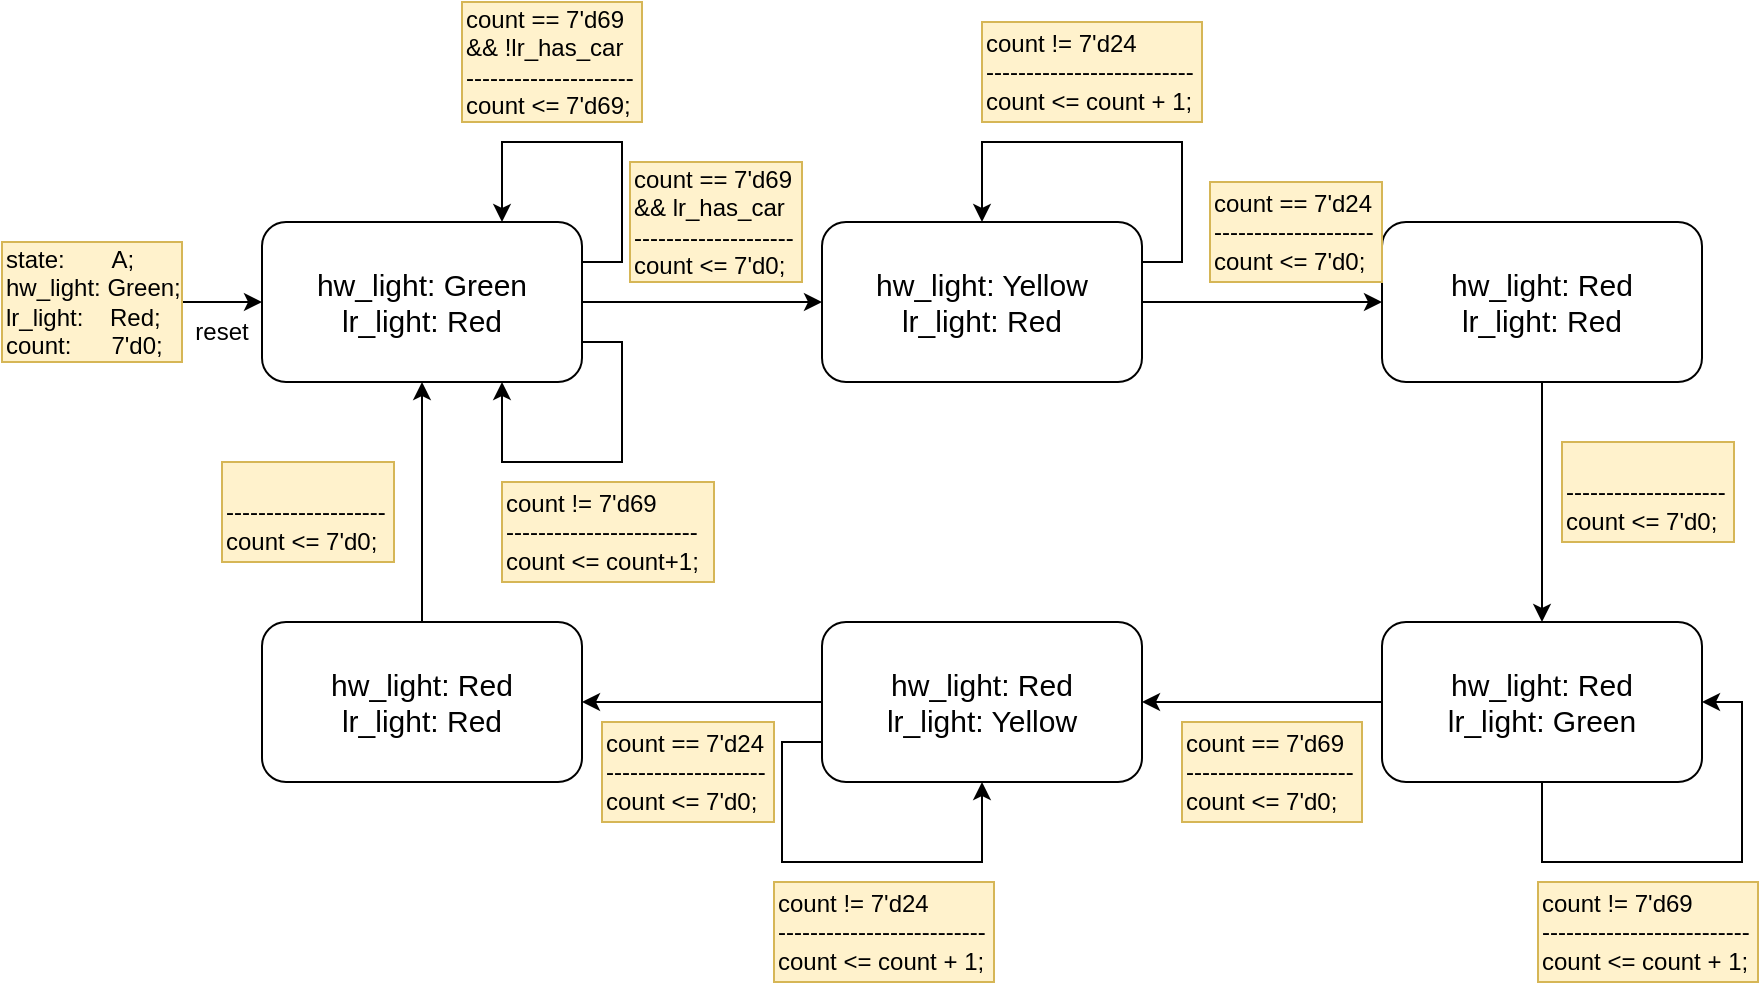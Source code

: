 <mxfile version="22.1.2" type="device">
  <diagram name="第 1 页" id="sjo1OVe89GbtLrY6qROT">
    <mxGraphModel dx="3827" dy="1774" grid="1" gridSize="10" guides="1" tooltips="1" connect="1" arrows="1" fold="1" page="1" pageScale="1" pageWidth="827" pageHeight="1169" math="0" shadow="0">
      <root>
        <mxCell id="0" />
        <mxCell id="1" parent="0" />
        <mxCell id="a-8Mt1wy_MiqerJpFRAE-1" value="" style="group" vertex="1" connectable="0" parent="1">
          <mxGeometry x="-10" y="50" width="878" height="490" as="geometry" />
        </mxCell>
        <mxCell id="8g6e14rjjNuszMgN_Tb9-23" style="edgeStyle=orthogonalEdgeStyle;rounded=0;orthogonalLoop=1;jettySize=auto;html=1;exitX=0;exitY=0.5;exitDx=0;exitDy=0;endArrow=none;endFill=0;startArrow=classic;startFill=1;" parent="a-8Mt1wy_MiqerJpFRAE-1" source="8g6e14rjjNuszMgN_Tb9-1" edge="1">
          <mxGeometry relative="1" as="geometry">
            <mxPoint x="90" y="150" as="targetPoint" />
          </mxGeometry>
        </mxCell>
        <mxCell id="8g6e14rjjNuszMgN_Tb9-1" value="&lt;font style=&quot;font-size: 15px;&quot;&gt;hw_light: Green&lt;br&gt;lr_light: Red&lt;br&gt;&lt;/font&gt;" style="rounded=1;whiteSpace=wrap;html=1;container=0;" parent="a-8Mt1wy_MiqerJpFRAE-1" vertex="1">
          <mxGeometry x="130" y="110" width="160" height="80" as="geometry" />
        </mxCell>
        <mxCell id="8g6e14rjjNuszMgN_Tb9-2" value="&lt;font style=&quot;font-size: 15px;&quot;&gt;hw_light: Yellow&lt;br style=&quot;border-color: var(--border-color);&quot;&gt;lr_light: Red&lt;/font&gt;" style="rounded=1;whiteSpace=wrap;html=1;container=0;" parent="a-8Mt1wy_MiqerJpFRAE-1" vertex="1">
          <mxGeometry x="410" y="110" width="160" height="80" as="geometry" />
        </mxCell>
        <mxCell id="8g6e14rjjNuszMgN_Tb9-3" value="&lt;font style=&quot;font-size: 15px;&quot;&gt;hw_light: Red&lt;br style=&quot;border-color: var(--border-color);&quot;&gt;lr_light: Red&lt;/font&gt;" style="rounded=1;whiteSpace=wrap;html=1;container=0;" parent="a-8Mt1wy_MiqerJpFRAE-1" vertex="1">
          <mxGeometry x="690" y="110" width="160" height="80" as="geometry" />
        </mxCell>
        <mxCell id="8g6e14rjjNuszMgN_Tb9-4" value="&lt;font style=&quot;font-size: 15px;&quot;&gt;hw_light: Red&lt;br style=&quot;border-color: var(--border-color);&quot;&gt;lr_light: Green&lt;/font&gt;" style="rounded=1;whiteSpace=wrap;html=1;container=0;" parent="a-8Mt1wy_MiqerJpFRAE-1" vertex="1">
          <mxGeometry x="690" y="310" width="160" height="80" as="geometry" />
        </mxCell>
        <mxCell id="8g6e14rjjNuszMgN_Tb9-7" style="edgeStyle=orthogonalEdgeStyle;rounded=0;orthogonalLoop=1;jettySize=auto;html=1;exitX=1;exitY=0.5;exitDx=0;exitDy=0;entryX=0;entryY=0.5;entryDx=0;entryDy=0;" parent="a-8Mt1wy_MiqerJpFRAE-1" source="8g6e14rjjNuszMgN_Tb9-1" target="8g6e14rjjNuszMgN_Tb9-2" edge="1">
          <mxGeometry relative="1" as="geometry" />
        </mxCell>
        <mxCell id="8g6e14rjjNuszMgN_Tb9-5" value="&lt;font style=&quot;font-size: 15px;&quot;&gt;hw_light: Red&lt;br style=&quot;border-color: var(--border-color);&quot;&gt;lr_light: Yellow&lt;/font&gt;" style="rounded=1;whiteSpace=wrap;html=1;container=0;" parent="a-8Mt1wy_MiqerJpFRAE-1" vertex="1">
          <mxGeometry x="410" y="310" width="160" height="80" as="geometry" />
        </mxCell>
        <mxCell id="8g6e14rjjNuszMgN_Tb9-8" style="edgeStyle=orthogonalEdgeStyle;rounded=0;orthogonalLoop=1;jettySize=auto;html=1;exitX=1;exitY=0.5;exitDx=0;exitDy=0;entryX=0;entryY=0.5;entryDx=0;entryDy=0;" parent="a-8Mt1wy_MiqerJpFRAE-1" source="8g6e14rjjNuszMgN_Tb9-2" target="8g6e14rjjNuszMgN_Tb9-3" edge="1">
          <mxGeometry relative="1" as="geometry" />
        </mxCell>
        <mxCell id="8g6e14rjjNuszMgN_Tb9-12" style="edgeStyle=orthogonalEdgeStyle;rounded=0;orthogonalLoop=1;jettySize=auto;html=1;exitX=0.5;exitY=0;exitDx=0;exitDy=0;entryX=0.5;entryY=1;entryDx=0;entryDy=0;" parent="a-8Mt1wy_MiqerJpFRAE-1" source="8g6e14rjjNuszMgN_Tb9-6" target="8g6e14rjjNuszMgN_Tb9-1" edge="1">
          <mxGeometry relative="1" as="geometry" />
        </mxCell>
        <mxCell id="8g6e14rjjNuszMgN_Tb9-6" value="&lt;font style=&quot;font-size: 15px;&quot;&gt;hw_light: Red&lt;br style=&quot;border-color: var(--border-color);&quot;&gt;lr_light: Red&lt;/font&gt;" style="rounded=1;whiteSpace=wrap;html=1;container=0;" parent="a-8Mt1wy_MiqerJpFRAE-1" vertex="1">
          <mxGeometry x="130" y="310" width="160" height="80" as="geometry" />
        </mxCell>
        <mxCell id="8g6e14rjjNuszMgN_Tb9-14" style="edgeStyle=orthogonalEdgeStyle;rounded=0;orthogonalLoop=1;jettySize=auto;html=1;exitX=1;exitY=0.25;exitDx=0;exitDy=0;entryX=0.75;entryY=0;entryDx=0;entryDy=0;" parent="a-8Mt1wy_MiqerJpFRAE-1" source="8g6e14rjjNuszMgN_Tb9-1" target="8g6e14rjjNuszMgN_Tb9-1" edge="1">
          <mxGeometry relative="1" as="geometry">
            <Array as="points">
              <mxPoint x="310" y="130" />
              <mxPoint x="310" y="70" />
              <mxPoint x="250" y="70" />
            </Array>
          </mxGeometry>
        </mxCell>
        <mxCell id="8g6e14rjjNuszMgN_Tb9-9" style="edgeStyle=orthogonalEdgeStyle;rounded=0;orthogonalLoop=1;jettySize=auto;html=1;exitX=0.5;exitY=1;exitDx=0;exitDy=0;entryX=0.5;entryY=0;entryDx=0;entryDy=0;" parent="a-8Mt1wy_MiqerJpFRAE-1" source="8g6e14rjjNuszMgN_Tb9-3" target="8g6e14rjjNuszMgN_Tb9-4" edge="1">
          <mxGeometry relative="1" as="geometry" />
        </mxCell>
        <mxCell id="8g6e14rjjNuszMgN_Tb9-15" style="edgeStyle=orthogonalEdgeStyle;rounded=0;orthogonalLoop=1;jettySize=auto;html=1;exitX=1;exitY=0.75;exitDx=0;exitDy=0;entryX=0.75;entryY=1;entryDx=0;entryDy=0;" parent="a-8Mt1wy_MiqerJpFRAE-1" source="8g6e14rjjNuszMgN_Tb9-1" target="8g6e14rjjNuszMgN_Tb9-1" edge="1">
          <mxGeometry relative="1" as="geometry">
            <Array as="points">
              <mxPoint x="310" y="170" />
              <mxPoint x="310" y="230" />
              <mxPoint x="250" y="230" />
            </Array>
          </mxGeometry>
        </mxCell>
        <mxCell id="8g6e14rjjNuszMgN_Tb9-16" style="edgeStyle=orthogonalEdgeStyle;rounded=0;orthogonalLoop=1;jettySize=auto;html=1;exitX=1;exitY=0.25;exitDx=0;exitDy=0;entryX=0.5;entryY=0;entryDx=0;entryDy=0;" parent="a-8Mt1wy_MiqerJpFRAE-1" source="8g6e14rjjNuszMgN_Tb9-2" target="8g6e14rjjNuszMgN_Tb9-2" edge="1">
          <mxGeometry relative="1" as="geometry">
            <Array as="points">
              <mxPoint x="590" y="130" />
              <mxPoint x="590" y="70" />
              <mxPoint x="490" y="70" />
            </Array>
          </mxGeometry>
        </mxCell>
        <mxCell id="8g6e14rjjNuszMgN_Tb9-10" style="edgeStyle=orthogonalEdgeStyle;rounded=0;orthogonalLoop=1;jettySize=auto;html=1;exitX=0;exitY=0.5;exitDx=0;exitDy=0;entryX=1;entryY=0.5;entryDx=0;entryDy=0;" parent="a-8Mt1wy_MiqerJpFRAE-1" source="8g6e14rjjNuszMgN_Tb9-4" target="8g6e14rjjNuszMgN_Tb9-5" edge="1">
          <mxGeometry relative="1" as="geometry" />
        </mxCell>
        <mxCell id="8g6e14rjjNuszMgN_Tb9-17" style="edgeStyle=orthogonalEdgeStyle;rounded=0;orthogonalLoop=1;jettySize=auto;html=1;exitX=0.5;exitY=1;exitDx=0;exitDy=0;entryX=1;entryY=0.5;entryDx=0;entryDy=0;" parent="a-8Mt1wy_MiqerJpFRAE-1" source="8g6e14rjjNuszMgN_Tb9-4" target="8g6e14rjjNuszMgN_Tb9-4" edge="1">
          <mxGeometry relative="1" as="geometry">
            <Array as="points">
              <mxPoint x="770" y="430" />
              <mxPoint x="870" y="430" />
              <mxPoint x="870" y="350" />
            </Array>
          </mxGeometry>
        </mxCell>
        <mxCell id="8g6e14rjjNuszMgN_Tb9-11" style="edgeStyle=orthogonalEdgeStyle;rounded=0;orthogonalLoop=1;jettySize=auto;html=1;exitX=0;exitY=0.5;exitDx=0;exitDy=0;" parent="a-8Mt1wy_MiqerJpFRAE-1" source="8g6e14rjjNuszMgN_Tb9-5" target="8g6e14rjjNuszMgN_Tb9-6" edge="1">
          <mxGeometry relative="1" as="geometry" />
        </mxCell>
        <mxCell id="8g6e14rjjNuszMgN_Tb9-18" style="edgeStyle=orthogonalEdgeStyle;rounded=0;orthogonalLoop=1;jettySize=auto;html=1;exitX=0;exitY=0.75;exitDx=0;exitDy=0;entryX=0.5;entryY=1;entryDx=0;entryDy=0;" parent="a-8Mt1wy_MiqerJpFRAE-1" source="8g6e14rjjNuszMgN_Tb9-5" target="8g6e14rjjNuszMgN_Tb9-5" edge="1">
          <mxGeometry relative="1" as="geometry">
            <Array as="points">
              <mxPoint x="390" y="370" />
              <mxPoint x="390" y="430" />
              <mxPoint x="490" y="430" />
            </Array>
          </mxGeometry>
        </mxCell>
        <mxCell id="8g6e14rjjNuszMgN_Tb9-19" value="&lt;div&gt;state:&amp;nbsp; &amp;nbsp; &amp;nbsp; &amp;nbsp;A;&lt;/div&gt;&lt;div&gt;&lt;span style=&quot;background-color: initial;&quot;&gt;hw_light: Green;&lt;/span&gt;&lt;/div&gt;&lt;div&gt;lr_light:&amp;nbsp; &amp;nbsp; Red;&lt;/div&gt;&lt;div&gt;count:&amp;nbsp; &amp;nbsp; &amp;nbsp; 7&#39;d0;&lt;/div&gt;" style="text;html=1;strokeColor=#d6b656;fillColor=#fff2cc;align=left;verticalAlign=middle;whiteSpace=wrap;rounded=0;container=0;" parent="a-8Mt1wy_MiqerJpFRAE-1" vertex="1">
          <mxGeometry y="120" width="90" height="60" as="geometry" />
        </mxCell>
        <mxCell id="8g6e14rjjNuszMgN_Tb9-21" value="&lt;div&gt;count == 7&#39;d69&lt;/div&gt;&lt;div&gt;&amp;amp;&amp;amp; !lr_has_car&lt;/div&gt;&lt;div&gt;---------------------&lt;/div&gt;&lt;div&gt;count &amp;lt;= 7&#39;d69;&lt;/div&gt;" style="text;html=1;strokeColor=#d6b656;fillColor=#fff2cc;align=left;verticalAlign=middle;whiteSpace=wrap;rounded=0;container=0;" parent="a-8Mt1wy_MiqerJpFRAE-1" vertex="1">
          <mxGeometry x="230" width="90" height="60" as="geometry" />
        </mxCell>
        <mxCell id="8g6e14rjjNuszMgN_Tb9-22" value="&lt;div&gt;count != 7&#39;d69&lt;/div&gt;&lt;div&gt;------------------------&lt;/div&gt;&lt;div&gt;count &amp;lt;= count+1;&lt;/div&gt;" style="text;html=1;strokeColor=#d6b656;fillColor=#fff2cc;align=left;verticalAlign=middle;whiteSpace=wrap;rounded=0;container=0;" parent="a-8Mt1wy_MiqerJpFRAE-1" vertex="1">
          <mxGeometry x="250" y="240" width="106" height="50" as="geometry" />
        </mxCell>
        <mxCell id="8g6e14rjjNuszMgN_Tb9-24" value="&lt;div&gt;count == 7&#39;d69&lt;/div&gt;&lt;div&gt;&amp;amp;&amp;amp; lr_has_car&lt;/div&gt;&lt;div&gt;--------------------&lt;/div&gt;&lt;div&gt;count &amp;lt;= 7&#39;d0;&lt;/div&gt;" style="text;html=1;strokeColor=#d6b656;fillColor=#fff2cc;align=left;verticalAlign=middle;whiteSpace=wrap;rounded=0;container=0;" parent="a-8Mt1wy_MiqerJpFRAE-1" vertex="1">
          <mxGeometry x="314" y="80" width="86" height="60" as="geometry" />
        </mxCell>
        <mxCell id="8g6e14rjjNuszMgN_Tb9-25" value="&lt;div&gt;count == 7&#39;d24&lt;/div&gt;&lt;div&gt;--------------------&lt;/div&gt;&lt;div&gt;count &amp;lt;= 7&#39;d0;&lt;/div&gt;" style="text;html=1;strokeColor=#d6b656;fillColor=#fff2cc;align=left;verticalAlign=middle;whiteSpace=wrap;rounded=0;container=0;" parent="a-8Mt1wy_MiqerJpFRAE-1" vertex="1">
          <mxGeometry x="604" y="90" width="86" height="50" as="geometry" />
        </mxCell>
        <mxCell id="8g6e14rjjNuszMgN_Tb9-26" value="&lt;div&gt;count != 7&#39;d69&lt;/div&gt;&lt;div&gt;--------------------------&lt;/div&gt;&lt;div&gt;count &amp;lt;= count + 1;&lt;/div&gt;" style="text;html=1;strokeColor=#d6b656;fillColor=#fff2cc;align=left;verticalAlign=middle;whiteSpace=wrap;rounded=0;container=0;" parent="a-8Mt1wy_MiqerJpFRAE-1" vertex="1">
          <mxGeometry x="768" y="440" width="110" height="50" as="geometry" />
        </mxCell>
        <mxCell id="8g6e14rjjNuszMgN_Tb9-27" value="&lt;div&gt;&amp;nbsp;&lt;/div&gt;&lt;div&gt;--------------------&lt;/div&gt;&lt;div&gt;count &amp;lt;= 7&#39;d0;&lt;/div&gt;" style="text;html=1;strokeColor=#d6b656;fillColor=#fff2cc;align=left;verticalAlign=middle;whiteSpace=wrap;rounded=0;container=0;" parent="a-8Mt1wy_MiqerJpFRAE-1" vertex="1">
          <mxGeometry x="780" y="220" width="86" height="50" as="geometry" />
        </mxCell>
        <mxCell id="8g6e14rjjNuszMgN_Tb9-28" value="&lt;div&gt;count == 7&#39;d69&lt;/div&gt;&lt;div&gt;---------------------&lt;span style=&quot;background-color: initial;&quot;&gt;count &amp;lt;= 7&#39;d0;&lt;/span&gt;&lt;/div&gt;" style="text;html=1;strokeColor=#d6b656;fillColor=#fff2cc;align=left;verticalAlign=middle;whiteSpace=wrap;rounded=0;container=0;" parent="a-8Mt1wy_MiqerJpFRAE-1" vertex="1">
          <mxGeometry x="590" y="360" width="90" height="50" as="geometry" />
        </mxCell>
        <mxCell id="8g6e14rjjNuszMgN_Tb9-29" value="&lt;div&gt;count == 7&#39;d24&lt;/div&gt;&lt;div&gt;--------------------&lt;/div&gt;&lt;div&gt;count &amp;lt;= 7&#39;d0;&lt;/div&gt;" style="text;html=1;strokeColor=#d6b656;fillColor=#fff2cc;align=left;verticalAlign=middle;whiteSpace=wrap;rounded=0;container=0;" parent="a-8Mt1wy_MiqerJpFRAE-1" vertex="1">
          <mxGeometry x="300" y="360" width="86" height="50" as="geometry" />
        </mxCell>
        <mxCell id="8g6e14rjjNuszMgN_Tb9-30" value="&lt;div&gt;count != 7&#39;d24&lt;/div&gt;&lt;div&gt;--------------------------&lt;/div&gt;&lt;div&gt;count &amp;lt;= count + 1;&lt;/div&gt;" style="text;html=1;strokeColor=#d6b656;fillColor=#fff2cc;align=left;verticalAlign=middle;whiteSpace=wrap;rounded=0;container=0;" parent="a-8Mt1wy_MiqerJpFRAE-1" vertex="1">
          <mxGeometry x="490" y="10" width="110" height="50" as="geometry" />
        </mxCell>
        <mxCell id="8g6e14rjjNuszMgN_Tb9-31" value="&lt;div&gt;count != 7&#39;d24&lt;/div&gt;&lt;div&gt;--------------------------&lt;/div&gt;&lt;div&gt;count &amp;lt;= count + 1;&lt;/div&gt;" style="text;html=1;strokeColor=#d6b656;fillColor=#fff2cc;align=left;verticalAlign=middle;whiteSpace=wrap;rounded=0;container=0;" parent="a-8Mt1wy_MiqerJpFRAE-1" vertex="1">
          <mxGeometry x="386" y="440" width="110" height="50" as="geometry" />
        </mxCell>
        <mxCell id="8g6e14rjjNuszMgN_Tb9-32" value="&lt;div&gt;&amp;nbsp;&lt;/div&gt;&lt;div&gt;--------------------&lt;/div&gt;&lt;div&gt;count &amp;lt;= 7&#39;d0;&lt;/div&gt;" style="text;html=1;strokeColor=#d6b656;fillColor=#fff2cc;align=left;verticalAlign=middle;whiteSpace=wrap;rounded=0;container=0;" parent="a-8Mt1wy_MiqerJpFRAE-1" vertex="1">
          <mxGeometry x="110" y="230" width="86" height="50" as="geometry" />
        </mxCell>
        <mxCell id="8g6e14rjjNuszMgN_Tb9-33" value="reset" style="text;html=1;strokeColor=none;fillColor=none;align=center;verticalAlign=middle;whiteSpace=wrap;rounded=0;container=0;" parent="a-8Mt1wy_MiqerJpFRAE-1" vertex="1">
          <mxGeometry x="90" y="150" width="40" height="30" as="geometry" />
        </mxCell>
      </root>
    </mxGraphModel>
  </diagram>
</mxfile>
